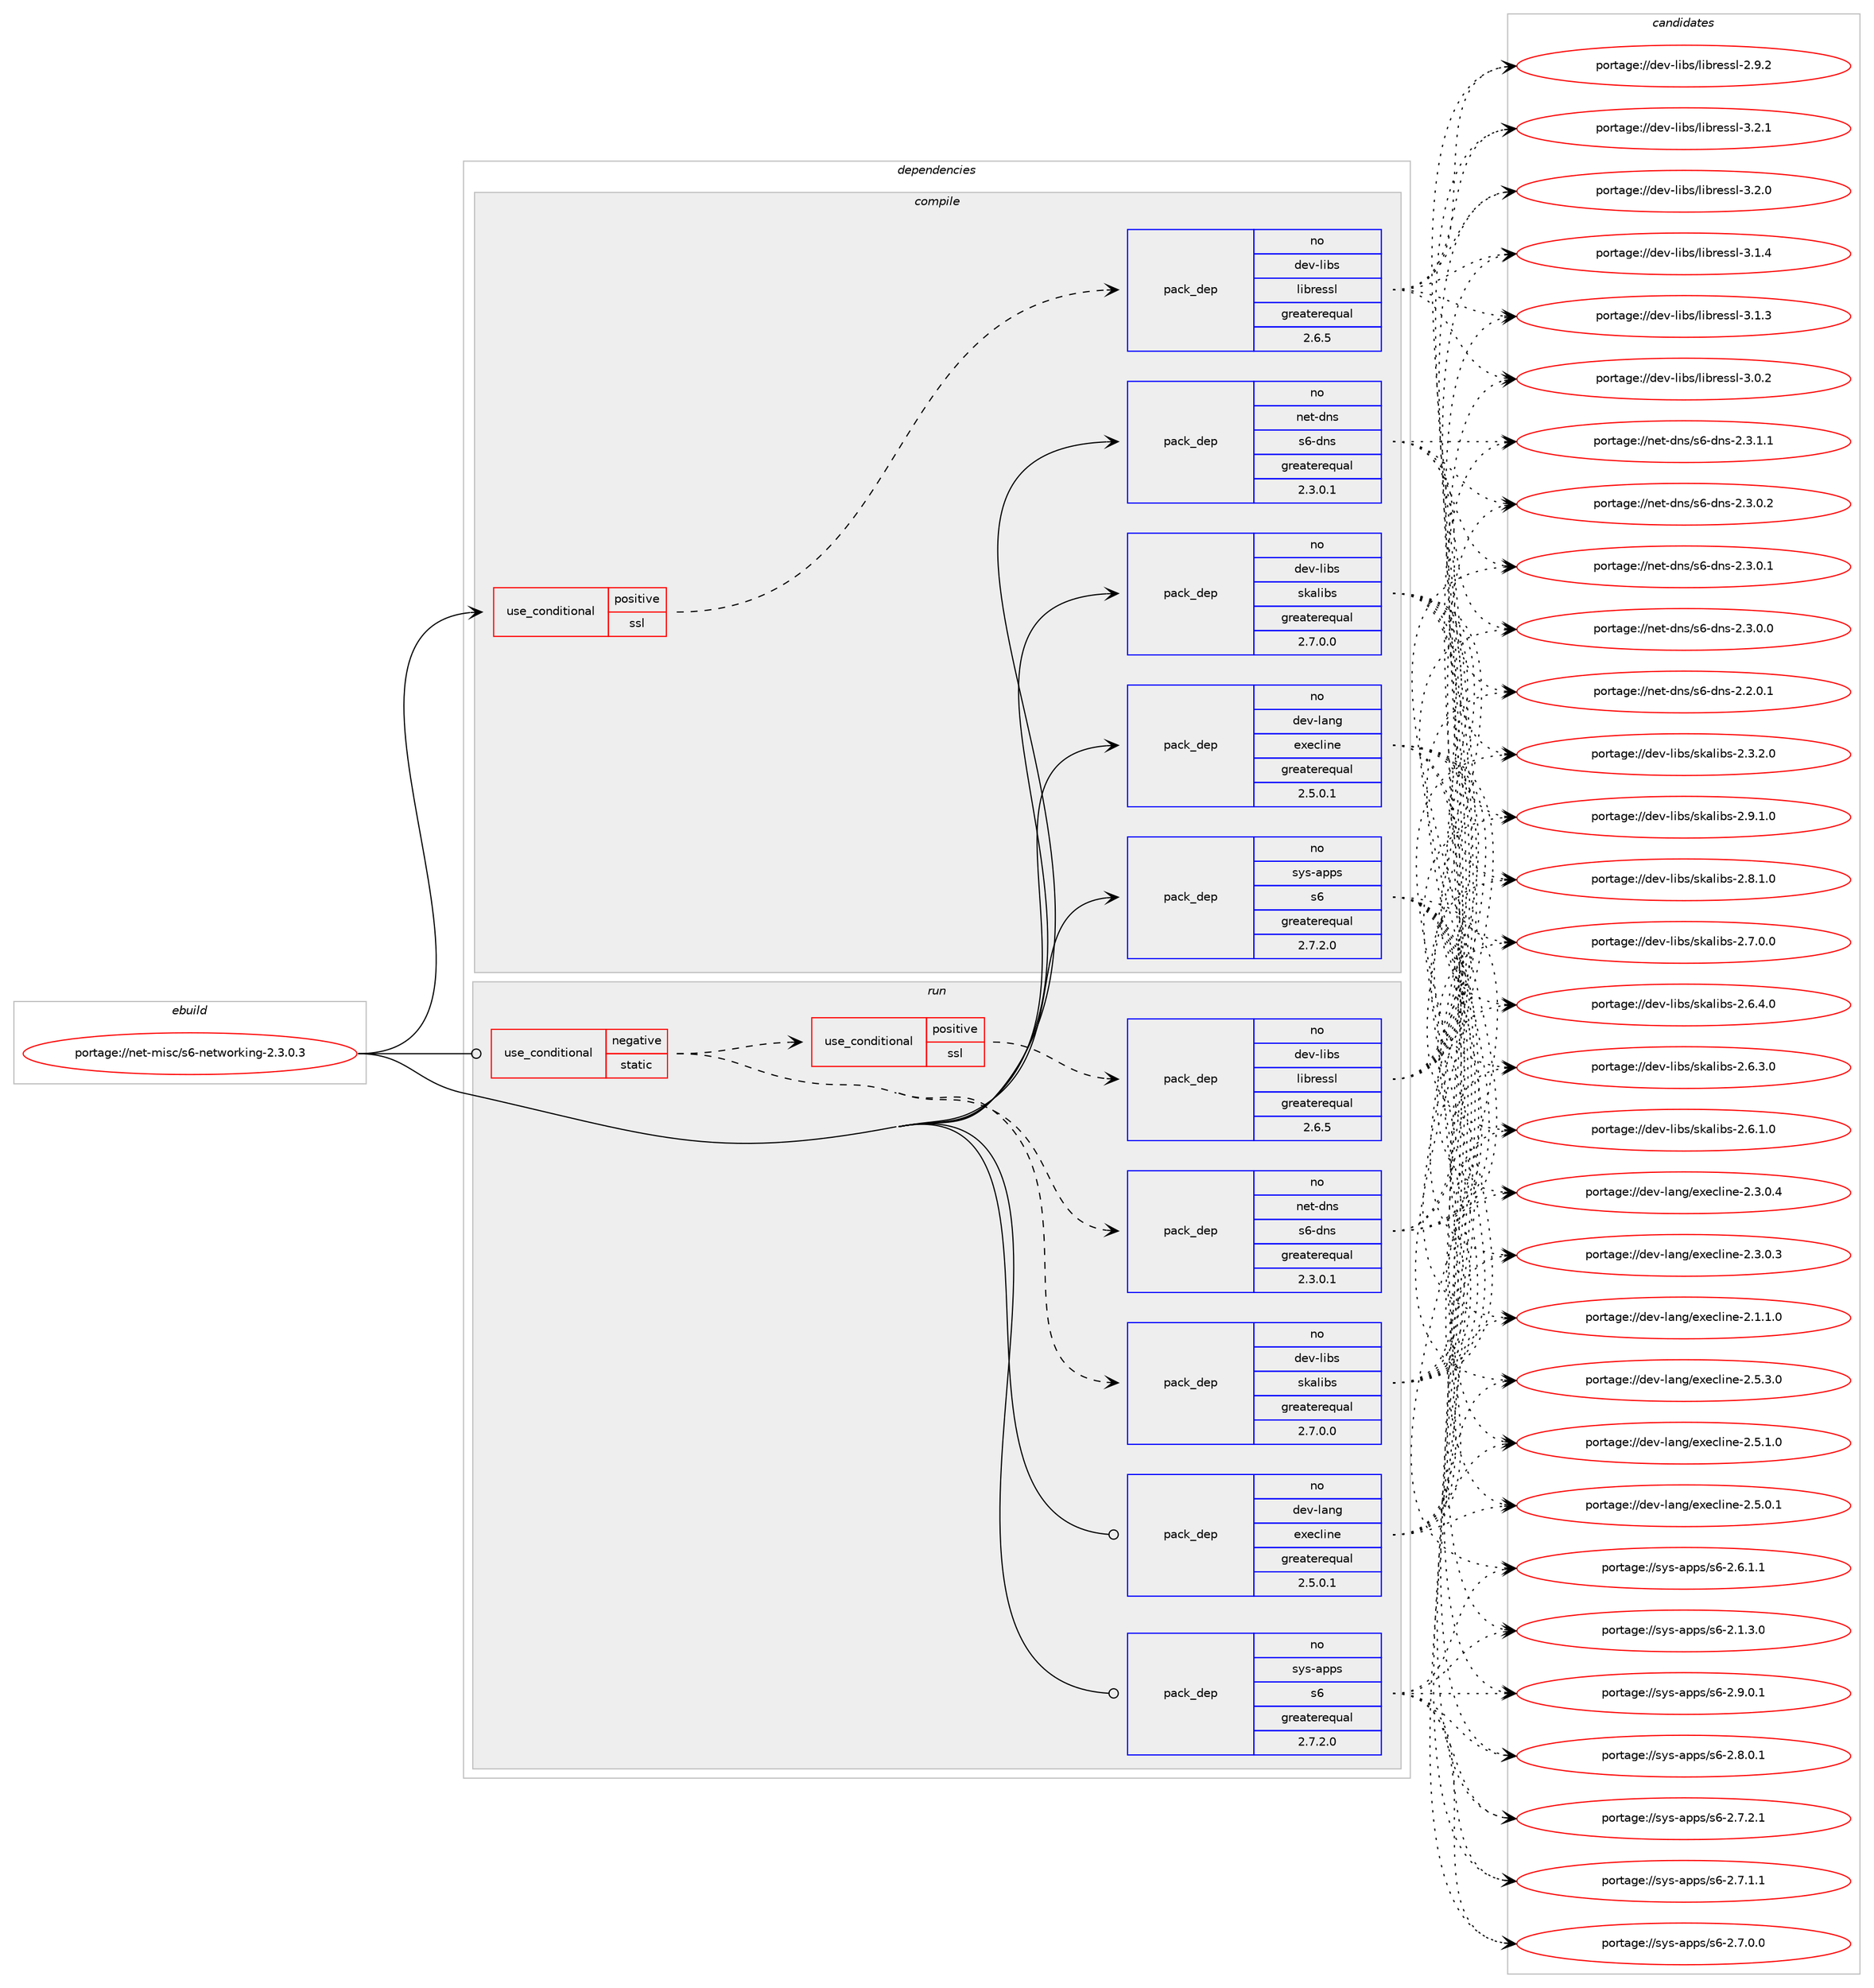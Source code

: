 digraph prolog {

# *************
# Graph options
# *************

newrank=true;
concentrate=true;
compound=true;
graph [rankdir=LR,fontname=Helvetica,fontsize=10,ranksep=1.5];#, ranksep=2.5, nodesep=0.2];
edge  [arrowhead=vee];
node  [fontname=Helvetica,fontsize=10];

# **********
# The ebuild
# **********

subgraph cluster_leftcol {
color=gray;
rank=same;
label=<<i>ebuild</i>>;
id [label="portage://net-misc/s6-networking-2.3.0.3", color=red, width=4, href="../net-misc/s6-networking-2.3.0.3.svg"];
}

# ****************
# The dependencies
# ****************

subgraph cluster_midcol {
color=gray;
label=<<i>dependencies</i>>;
subgraph cluster_compile {
fillcolor="#eeeeee";
style=filled;
label=<<i>compile</i>>;
subgraph cond468 {
dependency3349 [label=<<TABLE BORDER="0" CELLBORDER="1" CELLSPACING="0" CELLPADDING="4"><TR><TD ROWSPAN="3" CELLPADDING="10">use_conditional</TD></TR><TR><TD>positive</TD></TR><TR><TD>ssl</TD></TR></TABLE>>, shape=none, color=red];
subgraph pack2824 {
dependency3350 [label=<<TABLE BORDER="0" CELLBORDER="1" CELLSPACING="0" CELLPADDING="4" WIDTH="220"><TR><TD ROWSPAN="6" CELLPADDING="30">pack_dep</TD></TR><TR><TD WIDTH="110">no</TD></TR><TR><TD>dev-libs</TD></TR><TR><TD>libressl</TD></TR><TR><TD>greaterequal</TD></TR><TR><TD>2.6.5</TD></TR></TABLE>>, shape=none, color=blue];
}
dependency3349:e -> dependency3350:w [weight=20,style="dashed",arrowhead="vee"];
}
id:e -> dependency3349:w [weight=20,style="solid",arrowhead="vee"];
subgraph pack2825 {
dependency3351 [label=<<TABLE BORDER="0" CELLBORDER="1" CELLSPACING="0" CELLPADDING="4" WIDTH="220"><TR><TD ROWSPAN="6" CELLPADDING="30">pack_dep</TD></TR><TR><TD WIDTH="110">no</TD></TR><TR><TD>dev-lang</TD></TR><TR><TD>execline</TD></TR><TR><TD>greaterequal</TD></TR><TR><TD>2.5.0.1</TD></TR></TABLE>>, shape=none, color=blue];
}
id:e -> dependency3351:w [weight=20,style="solid",arrowhead="vee"];
subgraph pack2826 {
dependency3352 [label=<<TABLE BORDER="0" CELLBORDER="1" CELLSPACING="0" CELLPADDING="4" WIDTH="220"><TR><TD ROWSPAN="6" CELLPADDING="30">pack_dep</TD></TR><TR><TD WIDTH="110">no</TD></TR><TR><TD>dev-libs</TD></TR><TR><TD>skalibs</TD></TR><TR><TD>greaterequal</TD></TR><TR><TD>2.7.0.0</TD></TR></TABLE>>, shape=none, color=blue];
}
id:e -> dependency3352:w [weight=20,style="solid",arrowhead="vee"];
subgraph pack2827 {
dependency3353 [label=<<TABLE BORDER="0" CELLBORDER="1" CELLSPACING="0" CELLPADDING="4" WIDTH="220"><TR><TD ROWSPAN="6" CELLPADDING="30">pack_dep</TD></TR><TR><TD WIDTH="110">no</TD></TR><TR><TD>net-dns</TD></TR><TR><TD>s6-dns</TD></TR><TR><TD>greaterequal</TD></TR><TR><TD>2.3.0.1</TD></TR></TABLE>>, shape=none, color=blue];
}
id:e -> dependency3353:w [weight=20,style="solid",arrowhead="vee"];
subgraph pack2828 {
dependency3354 [label=<<TABLE BORDER="0" CELLBORDER="1" CELLSPACING="0" CELLPADDING="4" WIDTH="220"><TR><TD ROWSPAN="6" CELLPADDING="30">pack_dep</TD></TR><TR><TD WIDTH="110">no</TD></TR><TR><TD>sys-apps</TD></TR><TR><TD>s6</TD></TR><TR><TD>greaterequal</TD></TR><TR><TD>2.7.2.0</TD></TR></TABLE>>, shape=none, color=blue];
}
id:e -> dependency3354:w [weight=20,style="solid",arrowhead="vee"];
}
subgraph cluster_compileandrun {
fillcolor="#eeeeee";
style=filled;
label=<<i>compile and run</i>>;
}
subgraph cluster_run {
fillcolor="#eeeeee";
style=filled;
label=<<i>run</i>>;
subgraph cond469 {
dependency3355 [label=<<TABLE BORDER="0" CELLBORDER="1" CELLSPACING="0" CELLPADDING="4"><TR><TD ROWSPAN="3" CELLPADDING="10">use_conditional</TD></TR><TR><TD>negative</TD></TR><TR><TD>static</TD></TR></TABLE>>, shape=none, color=red];
subgraph pack2829 {
dependency3356 [label=<<TABLE BORDER="0" CELLBORDER="1" CELLSPACING="0" CELLPADDING="4" WIDTH="220"><TR><TD ROWSPAN="6" CELLPADDING="30">pack_dep</TD></TR><TR><TD WIDTH="110">no</TD></TR><TR><TD>net-dns</TD></TR><TR><TD>s6-dns</TD></TR><TR><TD>greaterequal</TD></TR><TR><TD>2.3.0.1</TD></TR></TABLE>>, shape=none, color=blue];
}
dependency3355:e -> dependency3356:w [weight=20,style="dashed",arrowhead="vee"];
subgraph pack2830 {
dependency3357 [label=<<TABLE BORDER="0" CELLBORDER="1" CELLSPACING="0" CELLPADDING="4" WIDTH="220"><TR><TD ROWSPAN="6" CELLPADDING="30">pack_dep</TD></TR><TR><TD WIDTH="110">no</TD></TR><TR><TD>dev-libs</TD></TR><TR><TD>skalibs</TD></TR><TR><TD>greaterequal</TD></TR><TR><TD>2.7.0.0</TD></TR></TABLE>>, shape=none, color=blue];
}
dependency3355:e -> dependency3357:w [weight=20,style="dashed",arrowhead="vee"];
subgraph cond470 {
dependency3358 [label=<<TABLE BORDER="0" CELLBORDER="1" CELLSPACING="0" CELLPADDING="4"><TR><TD ROWSPAN="3" CELLPADDING="10">use_conditional</TD></TR><TR><TD>positive</TD></TR><TR><TD>ssl</TD></TR></TABLE>>, shape=none, color=red];
subgraph pack2831 {
dependency3359 [label=<<TABLE BORDER="0" CELLBORDER="1" CELLSPACING="0" CELLPADDING="4" WIDTH="220"><TR><TD ROWSPAN="6" CELLPADDING="30">pack_dep</TD></TR><TR><TD WIDTH="110">no</TD></TR><TR><TD>dev-libs</TD></TR><TR><TD>libressl</TD></TR><TR><TD>greaterequal</TD></TR><TR><TD>2.6.5</TD></TR></TABLE>>, shape=none, color=blue];
}
dependency3358:e -> dependency3359:w [weight=20,style="dashed",arrowhead="vee"];
}
dependency3355:e -> dependency3358:w [weight=20,style="dashed",arrowhead="vee"];
}
id:e -> dependency3355:w [weight=20,style="solid",arrowhead="odot"];
subgraph pack2832 {
dependency3360 [label=<<TABLE BORDER="0" CELLBORDER="1" CELLSPACING="0" CELLPADDING="4" WIDTH="220"><TR><TD ROWSPAN="6" CELLPADDING="30">pack_dep</TD></TR><TR><TD WIDTH="110">no</TD></TR><TR><TD>dev-lang</TD></TR><TR><TD>execline</TD></TR><TR><TD>greaterequal</TD></TR><TR><TD>2.5.0.1</TD></TR></TABLE>>, shape=none, color=blue];
}
id:e -> dependency3360:w [weight=20,style="solid",arrowhead="odot"];
subgraph pack2833 {
dependency3361 [label=<<TABLE BORDER="0" CELLBORDER="1" CELLSPACING="0" CELLPADDING="4" WIDTH="220"><TR><TD ROWSPAN="6" CELLPADDING="30">pack_dep</TD></TR><TR><TD WIDTH="110">no</TD></TR><TR><TD>sys-apps</TD></TR><TR><TD>s6</TD></TR><TR><TD>greaterequal</TD></TR><TR><TD>2.7.2.0</TD></TR></TABLE>>, shape=none, color=blue];
}
id:e -> dependency3361:w [weight=20,style="solid",arrowhead="odot"];
}
}

# **************
# The candidates
# **************

subgraph cluster_choices {
rank=same;
color=gray;
label=<<i>candidates</i>>;

subgraph choice2824 {
color=black;
nodesep=1;
choice10010111845108105981154710810598114101115115108455146504649 [label="portage://dev-libs/libressl-3.2.1", color=red, width=4,href="../dev-libs/libressl-3.2.1.svg"];
choice10010111845108105981154710810598114101115115108455146504648 [label="portage://dev-libs/libressl-3.2.0", color=red, width=4,href="../dev-libs/libressl-3.2.0.svg"];
choice10010111845108105981154710810598114101115115108455146494652 [label="portage://dev-libs/libressl-3.1.4", color=red, width=4,href="../dev-libs/libressl-3.1.4.svg"];
choice10010111845108105981154710810598114101115115108455146494651 [label="portage://dev-libs/libressl-3.1.3", color=red, width=4,href="../dev-libs/libressl-3.1.3.svg"];
choice10010111845108105981154710810598114101115115108455146484650 [label="portage://dev-libs/libressl-3.0.2", color=red, width=4,href="../dev-libs/libressl-3.0.2.svg"];
choice10010111845108105981154710810598114101115115108455046574650 [label="portage://dev-libs/libressl-2.9.2", color=red, width=4,href="../dev-libs/libressl-2.9.2.svg"];
dependency3350:e -> choice10010111845108105981154710810598114101115115108455146504649:w [style=dotted,weight="100"];
dependency3350:e -> choice10010111845108105981154710810598114101115115108455146504648:w [style=dotted,weight="100"];
dependency3350:e -> choice10010111845108105981154710810598114101115115108455146494652:w [style=dotted,weight="100"];
dependency3350:e -> choice10010111845108105981154710810598114101115115108455146494651:w [style=dotted,weight="100"];
dependency3350:e -> choice10010111845108105981154710810598114101115115108455146484650:w [style=dotted,weight="100"];
dependency3350:e -> choice10010111845108105981154710810598114101115115108455046574650:w [style=dotted,weight="100"];
}
subgraph choice2825 {
color=black;
nodesep=1;
choice100101118451089711010347101120101991081051101014550465346514648 [label="portage://dev-lang/execline-2.5.3.0", color=red, width=4,href="../dev-lang/execline-2.5.3.0.svg"];
choice100101118451089711010347101120101991081051101014550465346494648 [label="portage://dev-lang/execline-2.5.1.0", color=red, width=4,href="../dev-lang/execline-2.5.1.0.svg"];
choice100101118451089711010347101120101991081051101014550465346484649 [label="portage://dev-lang/execline-2.5.0.1", color=red, width=4,href="../dev-lang/execline-2.5.0.1.svg"];
choice100101118451089711010347101120101991081051101014550465146484652 [label="portage://dev-lang/execline-2.3.0.4", color=red, width=4,href="../dev-lang/execline-2.3.0.4.svg"];
choice100101118451089711010347101120101991081051101014550465146484651 [label="portage://dev-lang/execline-2.3.0.3", color=red, width=4,href="../dev-lang/execline-2.3.0.3.svg"];
choice100101118451089711010347101120101991081051101014550464946494648 [label="portage://dev-lang/execline-2.1.1.0", color=red, width=4,href="../dev-lang/execline-2.1.1.0.svg"];
dependency3351:e -> choice100101118451089711010347101120101991081051101014550465346514648:w [style=dotted,weight="100"];
dependency3351:e -> choice100101118451089711010347101120101991081051101014550465346494648:w [style=dotted,weight="100"];
dependency3351:e -> choice100101118451089711010347101120101991081051101014550465346484649:w [style=dotted,weight="100"];
dependency3351:e -> choice100101118451089711010347101120101991081051101014550465146484652:w [style=dotted,weight="100"];
dependency3351:e -> choice100101118451089711010347101120101991081051101014550465146484651:w [style=dotted,weight="100"];
dependency3351:e -> choice100101118451089711010347101120101991081051101014550464946494648:w [style=dotted,weight="100"];
}
subgraph choice2826 {
color=black;
nodesep=1;
choice10010111845108105981154711510797108105981154550465746494648 [label="portage://dev-libs/skalibs-2.9.1.0", color=red, width=4,href="../dev-libs/skalibs-2.9.1.0.svg"];
choice10010111845108105981154711510797108105981154550465646494648 [label="portage://dev-libs/skalibs-2.8.1.0", color=red, width=4,href="../dev-libs/skalibs-2.8.1.0.svg"];
choice10010111845108105981154711510797108105981154550465546484648 [label="portage://dev-libs/skalibs-2.7.0.0", color=red, width=4,href="../dev-libs/skalibs-2.7.0.0.svg"];
choice10010111845108105981154711510797108105981154550465446524648 [label="portage://dev-libs/skalibs-2.6.4.0", color=red, width=4,href="../dev-libs/skalibs-2.6.4.0.svg"];
choice10010111845108105981154711510797108105981154550465446514648 [label="portage://dev-libs/skalibs-2.6.3.0", color=red, width=4,href="../dev-libs/skalibs-2.6.3.0.svg"];
choice10010111845108105981154711510797108105981154550465446494648 [label="portage://dev-libs/skalibs-2.6.1.0", color=red, width=4,href="../dev-libs/skalibs-2.6.1.0.svg"];
choice10010111845108105981154711510797108105981154550465146504648 [label="portage://dev-libs/skalibs-2.3.2.0", color=red, width=4,href="../dev-libs/skalibs-2.3.2.0.svg"];
dependency3352:e -> choice10010111845108105981154711510797108105981154550465746494648:w [style=dotted,weight="100"];
dependency3352:e -> choice10010111845108105981154711510797108105981154550465646494648:w [style=dotted,weight="100"];
dependency3352:e -> choice10010111845108105981154711510797108105981154550465546484648:w [style=dotted,weight="100"];
dependency3352:e -> choice10010111845108105981154711510797108105981154550465446524648:w [style=dotted,weight="100"];
dependency3352:e -> choice10010111845108105981154711510797108105981154550465446514648:w [style=dotted,weight="100"];
dependency3352:e -> choice10010111845108105981154711510797108105981154550465446494648:w [style=dotted,weight="100"];
dependency3352:e -> choice10010111845108105981154711510797108105981154550465146504648:w [style=dotted,weight="100"];
}
subgraph choice2827 {
color=black;
nodesep=1;
choice110101116451001101154711554451001101154550465146494649 [label="portage://net-dns/s6-dns-2.3.1.1", color=red, width=4,href="../net-dns/s6-dns-2.3.1.1.svg"];
choice110101116451001101154711554451001101154550465146484650 [label="portage://net-dns/s6-dns-2.3.0.2", color=red, width=4,href="../net-dns/s6-dns-2.3.0.2.svg"];
choice110101116451001101154711554451001101154550465146484649 [label="portage://net-dns/s6-dns-2.3.0.1", color=red, width=4,href="../net-dns/s6-dns-2.3.0.1.svg"];
choice110101116451001101154711554451001101154550465146484648 [label="portage://net-dns/s6-dns-2.3.0.0", color=red, width=4,href="../net-dns/s6-dns-2.3.0.0.svg"];
choice110101116451001101154711554451001101154550465046484649 [label="portage://net-dns/s6-dns-2.2.0.1", color=red, width=4,href="../net-dns/s6-dns-2.2.0.1.svg"];
dependency3353:e -> choice110101116451001101154711554451001101154550465146494649:w [style=dotted,weight="100"];
dependency3353:e -> choice110101116451001101154711554451001101154550465146484650:w [style=dotted,weight="100"];
dependency3353:e -> choice110101116451001101154711554451001101154550465146484649:w [style=dotted,weight="100"];
dependency3353:e -> choice110101116451001101154711554451001101154550465146484648:w [style=dotted,weight="100"];
dependency3353:e -> choice110101116451001101154711554451001101154550465046484649:w [style=dotted,weight="100"];
}
subgraph choice2828 {
color=black;
nodesep=1;
choice115121115459711211211547115544550465746484649 [label="portage://sys-apps/s6-2.9.0.1", color=red, width=4,href="../sys-apps/s6-2.9.0.1.svg"];
choice115121115459711211211547115544550465646484649 [label="portage://sys-apps/s6-2.8.0.1", color=red, width=4,href="../sys-apps/s6-2.8.0.1.svg"];
choice115121115459711211211547115544550465546504649 [label="portage://sys-apps/s6-2.7.2.1", color=red, width=4,href="../sys-apps/s6-2.7.2.1.svg"];
choice115121115459711211211547115544550465546494649 [label="portage://sys-apps/s6-2.7.1.1", color=red, width=4,href="../sys-apps/s6-2.7.1.1.svg"];
choice115121115459711211211547115544550465546484648 [label="portage://sys-apps/s6-2.7.0.0", color=red, width=4,href="../sys-apps/s6-2.7.0.0.svg"];
choice115121115459711211211547115544550465446494649 [label="portage://sys-apps/s6-2.6.1.1", color=red, width=4,href="../sys-apps/s6-2.6.1.1.svg"];
choice115121115459711211211547115544550464946514648 [label="portage://sys-apps/s6-2.1.3.0", color=red, width=4,href="../sys-apps/s6-2.1.3.0.svg"];
dependency3354:e -> choice115121115459711211211547115544550465746484649:w [style=dotted,weight="100"];
dependency3354:e -> choice115121115459711211211547115544550465646484649:w [style=dotted,weight="100"];
dependency3354:e -> choice115121115459711211211547115544550465546504649:w [style=dotted,weight="100"];
dependency3354:e -> choice115121115459711211211547115544550465546494649:w [style=dotted,weight="100"];
dependency3354:e -> choice115121115459711211211547115544550465546484648:w [style=dotted,weight="100"];
dependency3354:e -> choice115121115459711211211547115544550465446494649:w [style=dotted,weight="100"];
dependency3354:e -> choice115121115459711211211547115544550464946514648:w [style=dotted,weight="100"];
}
subgraph choice2829 {
color=black;
nodesep=1;
choice110101116451001101154711554451001101154550465146494649 [label="portage://net-dns/s6-dns-2.3.1.1", color=red, width=4,href="../net-dns/s6-dns-2.3.1.1.svg"];
choice110101116451001101154711554451001101154550465146484650 [label="portage://net-dns/s6-dns-2.3.0.2", color=red, width=4,href="../net-dns/s6-dns-2.3.0.2.svg"];
choice110101116451001101154711554451001101154550465146484649 [label="portage://net-dns/s6-dns-2.3.0.1", color=red, width=4,href="../net-dns/s6-dns-2.3.0.1.svg"];
choice110101116451001101154711554451001101154550465146484648 [label="portage://net-dns/s6-dns-2.3.0.0", color=red, width=4,href="../net-dns/s6-dns-2.3.0.0.svg"];
choice110101116451001101154711554451001101154550465046484649 [label="portage://net-dns/s6-dns-2.2.0.1", color=red, width=4,href="../net-dns/s6-dns-2.2.0.1.svg"];
dependency3356:e -> choice110101116451001101154711554451001101154550465146494649:w [style=dotted,weight="100"];
dependency3356:e -> choice110101116451001101154711554451001101154550465146484650:w [style=dotted,weight="100"];
dependency3356:e -> choice110101116451001101154711554451001101154550465146484649:w [style=dotted,weight="100"];
dependency3356:e -> choice110101116451001101154711554451001101154550465146484648:w [style=dotted,weight="100"];
dependency3356:e -> choice110101116451001101154711554451001101154550465046484649:w [style=dotted,weight="100"];
}
subgraph choice2830 {
color=black;
nodesep=1;
choice10010111845108105981154711510797108105981154550465746494648 [label="portage://dev-libs/skalibs-2.9.1.0", color=red, width=4,href="../dev-libs/skalibs-2.9.1.0.svg"];
choice10010111845108105981154711510797108105981154550465646494648 [label="portage://dev-libs/skalibs-2.8.1.0", color=red, width=4,href="../dev-libs/skalibs-2.8.1.0.svg"];
choice10010111845108105981154711510797108105981154550465546484648 [label="portage://dev-libs/skalibs-2.7.0.0", color=red, width=4,href="../dev-libs/skalibs-2.7.0.0.svg"];
choice10010111845108105981154711510797108105981154550465446524648 [label="portage://dev-libs/skalibs-2.6.4.0", color=red, width=4,href="../dev-libs/skalibs-2.6.4.0.svg"];
choice10010111845108105981154711510797108105981154550465446514648 [label="portage://dev-libs/skalibs-2.6.3.0", color=red, width=4,href="../dev-libs/skalibs-2.6.3.0.svg"];
choice10010111845108105981154711510797108105981154550465446494648 [label="portage://dev-libs/skalibs-2.6.1.0", color=red, width=4,href="../dev-libs/skalibs-2.6.1.0.svg"];
choice10010111845108105981154711510797108105981154550465146504648 [label="portage://dev-libs/skalibs-2.3.2.0", color=red, width=4,href="../dev-libs/skalibs-2.3.2.0.svg"];
dependency3357:e -> choice10010111845108105981154711510797108105981154550465746494648:w [style=dotted,weight="100"];
dependency3357:e -> choice10010111845108105981154711510797108105981154550465646494648:w [style=dotted,weight="100"];
dependency3357:e -> choice10010111845108105981154711510797108105981154550465546484648:w [style=dotted,weight="100"];
dependency3357:e -> choice10010111845108105981154711510797108105981154550465446524648:w [style=dotted,weight="100"];
dependency3357:e -> choice10010111845108105981154711510797108105981154550465446514648:w [style=dotted,weight="100"];
dependency3357:e -> choice10010111845108105981154711510797108105981154550465446494648:w [style=dotted,weight="100"];
dependency3357:e -> choice10010111845108105981154711510797108105981154550465146504648:w [style=dotted,weight="100"];
}
subgraph choice2831 {
color=black;
nodesep=1;
choice10010111845108105981154710810598114101115115108455146504649 [label="portage://dev-libs/libressl-3.2.1", color=red, width=4,href="../dev-libs/libressl-3.2.1.svg"];
choice10010111845108105981154710810598114101115115108455146504648 [label="portage://dev-libs/libressl-3.2.0", color=red, width=4,href="../dev-libs/libressl-3.2.0.svg"];
choice10010111845108105981154710810598114101115115108455146494652 [label="portage://dev-libs/libressl-3.1.4", color=red, width=4,href="../dev-libs/libressl-3.1.4.svg"];
choice10010111845108105981154710810598114101115115108455146494651 [label="portage://dev-libs/libressl-3.1.3", color=red, width=4,href="../dev-libs/libressl-3.1.3.svg"];
choice10010111845108105981154710810598114101115115108455146484650 [label="portage://dev-libs/libressl-3.0.2", color=red, width=4,href="../dev-libs/libressl-3.0.2.svg"];
choice10010111845108105981154710810598114101115115108455046574650 [label="portage://dev-libs/libressl-2.9.2", color=red, width=4,href="../dev-libs/libressl-2.9.2.svg"];
dependency3359:e -> choice10010111845108105981154710810598114101115115108455146504649:w [style=dotted,weight="100"];
dependency3359:e -> choice10010111845108105981154710810598114101115115108455146504648:w [style=dotted,weight="100"];
dependency3359:e -> choice10010111845108105981154710810598114101115115108455146494652:w [style=dotted,weight="100"];
dependency3359:e -> choice10010111845108105981154710810598114101115115108455146494651:w [style=dotted,weight="100"];
dependency3359:e -> choice10010111845108105981154710810598114101115115108455146484650:w [style=dotted,weight="100"];
dependency3359:e -> choice10010111845108105981154710810598114101115115108455046574650:w [style=dotted,weight="100"];
}
subgraph choice2832 {
color=black;
nodesep=1;
choice100101118451089711010347101120101991081051101014550465346514648 [label="portage://dev-lang/execline-2.5.3.0", color=red, width=4,href="../dev-lang/execline-2.5.3.0.svg"];
choice100101118451089711010347101120101991081051101014550465346494648 [label="portage://dev-lang/execline-2.5.1.0", color=red, width=4,href="../dev-lang/execline-2.5.1.0.svg"];
choice100101118451089711010347101120101991081051101014550465346484649 [label="portage://dev-lang/execline-2.5.0.1", color=red, width=4,href="../dev-lang/execline-2.5.0.1.svg"];
choice100101118451089711010347101120101991081051101014550465146484652 [label="portage://dev-lang/execline-2.3.0.4", color=red, width=4,href="../dev-lang/execline-2.3.0.4.svg"];
choice100101118451089711010347101120101991081051101014550465146484651 [label="portage://dev-lang/execline-2.3.0.3", color=red, width=4,href="../dev-lang/execline-2.3.0.3.svg"];
choice100101118451089711010347101120101991081051101014550464946494648 [label="portage://dev-lang/execline-2.1.1.0", color=red, width=4,href="../dev-lang/execline-2.1.1.0.svg"];
dependency3360:e -> choice100101118451089711010347101120101991081051101014550465346514648:w [style=dotted,weight="100"];
dependency3360:e -> choice100101118451089711010347101120101991081051101014550465346494648:w [style=dotted,weight="100"];
dependency3360:e -> choice100101118451089711010347101120101991081051101014550465346484649:w [style=dotted,weight="100"];
dependency3360:e -> choice100101118451089711010347101120101991081051101014550465146484652:w [style=dotted,weight="100"];
dependency3360:e -> choice100101118451089711010347101120101991081051101014550465146484651:w [style=dotted,weight="100"];
dependency3360:e -> choice100101118451089711010347101120101991081051101014550464946494648:w [style=dotted,weight="100"];
}
subgraph choice2833 {
color=black;
nodesep=1;
choice115121115459711211211547115544550465746484649 [label="portage://sys-apps/s6-2.9.0.1", color=red, width=4,href="../sys-apps/s6-2.9.0.1.svg"];
choice115121115459711211211547115544550465646484649 [label="portage://sys-apps/s6-2.8.0.1", color=red, width=4,href="../sys-apps/s6-2.8.0.1.svg"];
choice115121115459711211211547115544550465546504649 [label="portage://sys-apps/s6-2.7.2.1", color=red, width=4,href="../sys-apps/s6-2.7.2.1.svg"];
choice115121115459711211211547115544550465546494649 [label="portage://sys-apps/s6-2.7.1.1", color=red, width=4,href="../sys-apps/s6-2.7.1.1.svg"];
choice115121115459711211211547115544550465546484648 [label="portage://sys-apps/s6-2.7.0.0", color=red, width=4,href="../sys-apps/s6-2.7.0.0.svg"];
choice115121115459711211211547115544550465446494649 [label="portage://sys-apps/s6-2.6.1.1", color=red, width=4,href="../sys-apps/s6-2.6.1.1.svg"];
choice115121115459711211211547115544550464946514648 [label="portage://sys-apps/s6-2.1.3.0", color=red, width=4,href="../sys-apps/s6-2.1.3.0.svg"];
dependency3361:e -> choice115121115459711211211547115544550465746484649:w [style=dotted,weight="100"];
dependency3361:e -> choice115121115459711211211547115544550465646484649:w [style=dotted,weight="100"];
dependency3361:e -> choice115121115459711211211547115544550465546504649:w [style=dotted,weight="100"];
dependency3361:e -> choice115121115459711211211547115544550465546494649:w [style=dotted,weight="100"];
dependency3361:e -> choice115121115459711211211547115544550465546484648:w [style=dotted,weight="100"];
dependency3361:e -> choice115121115459711211211547115544550465446494649:w [style=dotted,weight="100"];
dependency3361:e -> choice115121115459711211211547115544550464946514648:w [style=dotted,weight="100"];
}
}

}
